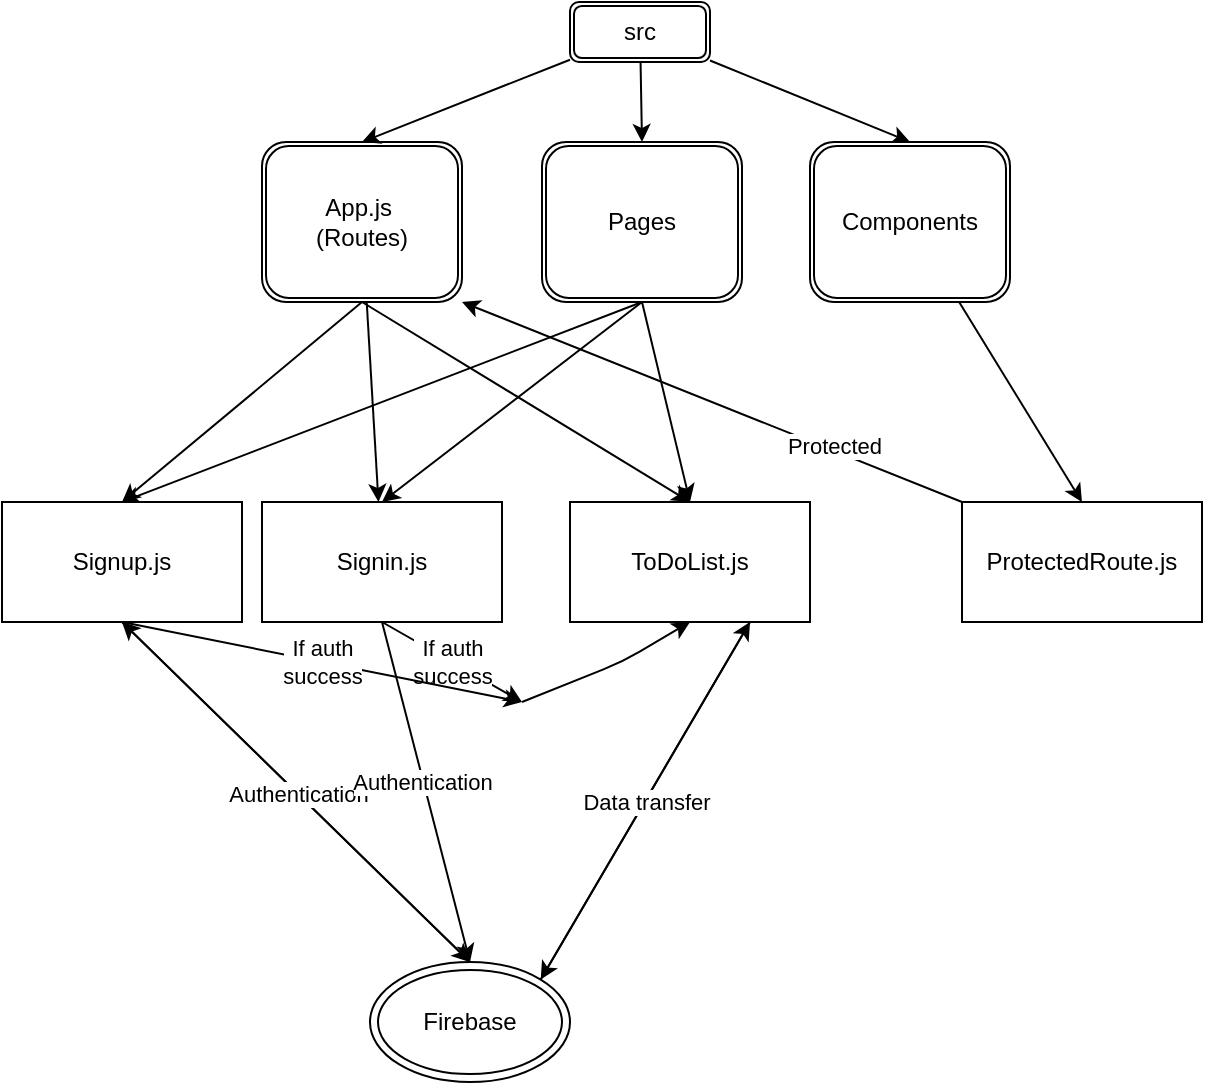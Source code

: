 <mxfile>
    <diagram id="z_6MpknLyaT0Hq3wjSqD" name="Code overview">
        <mxGraphModel dx="726" dy="490" grid="1" gridSize="10" guides="1" tooltips="1" connect="1" arrows="1" fold="1" page="1" pageScale="1" pageWidth="827" pageHeight="1169" math="0" shadow="0">
            <root>
                <mxCell id="0"/>
                <mxCell id="1" parent="0"/>
                <mxCell id="17" style="edgeStyle=none;html=1;entryX=0.5;entryY=0;entryDx=0;entryDy=0;exitX=0.5;exitY=1;exitDx=0;exitDy=0;" parent="1" source="8" target="15" edge="1">
                    <mxGeometry relative="1" as="geometry"/>
                </mxCell>
                <mxCell id="27" style="edgeStyle=none;html=1;" parent="1" source="8" target="18" edge="1">
                    <mxGeometry relative="1" as="geometry"/>
                </mxCell>
                <mxCell id="34" style="edgeStyle=none;html=1;entryX=0.5;entryY=0;entryDx=0;entryDy=0;exitX=0.5;exitY=1;exitDx=0;exitDy=0;" parent="1" source="8" target="31" edge="1">
                    <mxGeometry relative="1" as="geometry">
                        <mxPoint x="250" y="220" as="sourcePoint"/>
                    </mxGeometry>
                </mxCell>
                <mxCell id="8" value="App.js&amp;nbsp;&lt;br&gt;(Routes)" style="shape=ext;double=1;rounded=1;whiteSpace=wrap;html=1;" parent="1" vertex="1">
                    <mxGeometry x="250" y="130" width="100" height="80" as="geometry"/>
                </mxCell>
                <mxCell id="28" style="edgeStyle=none;html=1;entryX=0.5;entryY=0;entryDx=0;entryDy=0;" parent="1" source="11" target="12" edge="1">
                    <mxGeometry relative="1" as="geometry"/>
                </mxCell>
                <mxCell id="29" style="edgeStyle=none;html=1;entryX=0.5;entryY=0;entryDx=0;entryDy=0;" parent="1" source="11" target="13" edge="1">
                    <mxGeometry relative="1" as="geometry"/>
                </mxCell>
                <mxCell id="30" style="edgeStyle=none;html=1;entryX=0.5;entryY=0;entryDx=0;entryDy=0;" parent="1" source="11" target="8" edge="1">
                    <mxGeometry relative="1" as="geometry"/>
                </mxCell>
                <mxCell id="11" value="src" style="shape=ext;double=1;rounded=1;whiteSpace=wrap;html=1;" parent="1" vertex="1">
                    <mxGeometry x="404" y="60" width="70" height="30" as="geometry"/>
                </mxCell>
                <mxCell id="16" style="edgeStyle=none;html=1;entryX=0.5;entryY=0;entryDx=0;entryDy=0;exitX=0.5;exitY=1;exitDx=0;exitDy=0;" parent="1" source="12" target="15" edge="1">
                    <mxGeometry relative="1" as="geometry"/>
                </mxCell>
                <mxCell id="32" style="edgeStyle=none;html=1;entryX=0.5;entryY=0;entryDx=0;entryDy=0;exitX=0.5;exitY=1;exitDx=0;exitDy=0;" parent="1" source="12" target="18" edge="1">
                    <mxGeometry relative="1" as="geometry">
                        <mxPoint x="390" y="210" as="sourcePoint"/>
                    </mxGeometry>
                </mxCell>
                <mxCell id="33" style="edgeStyle=none;html=1;entryX=0.5;entryY=0;entryDx=0;entryDy=0;exitX=0.5;exitY=1;exitDx=0;exitDy=0;" parent="1" source="12" target="31" edge="1">
                    <mxGeometry relative="1" as="geometry">
                        <mxPoint x="440" y="210" as="sourcePoint"/>
                    </mxGeometry>
                </mxCell>
                <mxCell id="12" value="Pages" style="shape=ext;double=1;rounded=1;whiteSpace=wrap;html=1;" parent="1" vertex="1">
                    <mxGeometry x="390" y="130" width="100" height="80" as="geometry"/>
                </mxCell>
                <mxCell id="19" style="edgeStyle=none;html=1;entryX=0.5;entryY=0;entryDx=0;entryDy=0;" parent="1" source="13" target="20" edge="1">
                    <mxGeometry relative="1" as="geometry">
                        <mxPoint x="574" y="250" as="targetPoint"/>
                    </mxGeometry>
                </mxCell>
                <mxCell id="13" value="Components" style="shape=ext;double=1;rounded=1;whiteSpace=wrap;html=1;" parent="1" vertex="1">
                    <mxGeometry x="524" y="130" width="100" height="80" as="geometry"/>
                </mxCell>
                <mxCell id="15" value="ToDoList.js" style="rounded=0;whiteSpace=wrap;html=1;" parent="1" vertex="1">
                    <mxGeometry x="404" y="310" width="120" height="60" as="geometry"/>
                </mxCell>
                <mxCell id="18" value="Signin.js" style="rounded=0;whiteSpace=wrap;html=1;" parent="1" vertex="1">
                    <mxGeometry x="250" y="310" width="120" height="60" as="geometry"/>
                </mxCell>
                <mxCell id="20" value="ProtectedRoute.js" style="rounded=0;whiteSpace=wrap;html=1;" parent="1" vertex="1">
                    <mxGeometry x="600" y="310" width="120" height="60" as="geometry"/>
                </mxCell>
                <mxCell id="25" value="Protected" style="endArrow=classic;html=1;exitX=0;exitY=0;exitDx=0;exitDy=0;entryX=1;entryY=1;entryDx=0;entryDy=0;" parent="1" source="20" target="8" edge="1">
                    <mxGeometry x="-0.485" y="-2" relative="1" as="geometry">
                        <mxPoint x="440" y="250" as="sourcePoint"/>
                        <mxPoint x="360" y="210" as="targetPoint"/>
                        <mxPoint as="offset"/>
                    </mxGeometry>
                </mxCell>
                <mxCell id="31" value="Signup.js" style="rounded=0;whiteSpace=wrap;html=1;" parent="1" vertex="1">
                    <mxGeometry x="120" y="310" width="120" height="60" as="geometry"/>
                </mxCell>
                <mxCell id="41" value="" style="endArrow=classic;html=1;exitX=0.5;exitY=1;exitDx=0;exitDy=0;" parent="1" source="18" edge="1">
                    <mxGeometry relative="1" as="geometry">
                        <mxPoint x="420" y="330" as="sourcePoint"/>
                        <mxPoint x="380" y="410" as="targetPoint"/>
                    </mxGeometry>
                </mxCell>
                <mxCell id="42" value="If auth &lt;br&gt;success" style="edgeLabel;resizable=0;html=1;align=center;verticalAlign=middle;" parent="41" connectable="0" vertex="1">
                    <mxGeometry relative="1" as="geometry"/>
                </mxCell>
                <mxCell id="43" value="" style="endArrow=classic;html=1;exitX=0.5;exitY=1;exitDx=0;exitDy=0;" parent="1" source="31" edge="1">
                    <mxGeometry relative="1" as="geometry">
                        <mxPoint x="320" y="380" as="sourcePoint"/>
                        <mxPoint x="380" y="410" as="targetPoint"/>
                        <Array as="points"/>
                    </mxGeometry>
                </mxCell>
                <mxCell id="44" value="If auth &lt;br&gt;success" style="edgeLabel;resizable=0;html=1;align=center;verticalAlign=middle;" parent="43" connectable="0" vertex="1">
                    <mxGeometry relative="1" as="geometry"/>
                </mxCell>
                <mxCell id="45" value="" style="endArrow=classic;html=1;entryX=0.5;entryY=1;entryDx=0;entryDy=0;" parent="1" target="15" edge="1">
                    <mxGeometry width="50" height="50" relative="1" as="geometry">
                        <mxPoint x="380" y="410" as="sourcePoint"/>
                        <mxPoint x="420" y="380" as="targetPoint"/>
                        <Array as="points">
                            <mxPoint x="430" y="390"/>
                        </Array>
                    </mxGeometry>
                </mxCell>
                <mxCell id="WzbnAIuAyHkCqOp94lM7-45" value="Firebase" style="ellipse;shape=doubleEllipse;whiteSpace=wrap;html=1;" parent="1" vertex="1">
                    <mxGeometry x="304" y="540" width="100" height="60" as="geometry"/>
                </mxCell>
                <mxCell id="WzbnAIuAyHkCqOp94lM7-55" value="" style="endArrow=classic;html=1;exitX=0.5;exitY=0;exitDx=0;exitDy=0;" parent="1" source="WzbnAIuAyHkCqOp94lM7-45" edge="1">
                    <mxGeometry relative="1" as="geometry">
                        <mxPoint x="350" y="540" as="sourcePoint"/>
                        <mxPoint x="180" y="370" as="targetPoint"/>
                    </mxGeometry>
                </mxCell>
                <mxCell id="WzbnAIuAyHkCqOp94lM7-57" value="Authentication" style="endArrow=classic;html=1;entryX=0.5;entryY=0;entryDx=0;entryDy=0;" parent="1" target="WzbnAIuAyHkCqOp94lM7-45" edge="1">
                    <mxGeometry x="0.008" relative="1" as="geometry">
                        <mxPoint x="180" y="370" as="sourcePoint"/>
                        <mxPoint x="340" y="540" as="targetPoint"/>
                        <mxPoint as="offset"/>
                    </mxGeometry>
                </mxCell>
                <mxCell id="WzbnAIuAyHkCqOp94lM7-58" value="Authentication" style="endArrow=classic;html=1;entryX=0.5;entryY=0;entryDx=0;entryDy=0;exitX=0.5;exitY=1;exitDx=0;exitDy=0;" parent="1" source="18" target="WzbnAIuAyHkCqOp94lM7-45" edge="1">
                    <mxGeometry x="-0.061" y="-1" relative="1" as="geometry">
                        <mxPoint x="280" y="360" as="sourcePoint"/>
                        <mxPoint x="418.645" y="538.787" as="targetPoint"/>
                        <mxPoint as="offset"/>
                    </mxGeometry>
                </mxCell>
                <mxCell id="49" value="" style="endArrow=classic;html=1;entryX=1;entryY=0;entryDx=0;entryDy=0;exitX=0.75;exitY=1;exitDx=0;exitDy=0;" edge="1" parent="1" source="15" target="WzbnAIuAyHkCqOp94lM7-45">
                    <mxGeometry relative="1" as="geometry">
                        <mxPoint x="460" y="370" as="sourcePoint"/>
                        <mxPoint x="520" y="400" as="targetPoint"/>
                    </mxGeometry>
                </mxCell>
                <mxCell id="52" value="" style="endArrow=classic;html=1;entryX=0.75;entryY=1;entryDx=0;entryDy=0;exitX=1;exitY=0;exitDx=0;exitDy=0;" edge="1" parent="1" source="WzbnAIuAyHkCqOp94lM7-45" target="15">
                    <mxGeometry relative="1" as="geometry">
                        <mxPoint x="360" y="460" as="sourcePoint"/>
                        <mxPoint x="460" y="460" as="targetPoint"/>
                    </mxGeometry>
                </mxCell>
                <mxCell id="53" value="Data transfer" style="edgeLabel;resizable=0;html=1;align=center;verticalAlign=middle;" connectable="0" vertex="1" parent="52">
                    <mxGeometry relative="1" as="geometry"/>
                </mxCell>
            </root>
        </mxGraphModel>
    </diagram>
    <diagram id="1523HdDUTPHat8603_MN" name="Page-2">
        <mxGraphModel dx="762" dy="514" grid="1" gridSize="10" guides="1" tooltips="1" connect="1" arrows="1" fold="1" page="1" pageScale="1" pageWidth="827" pageHeight="1169" math="0" shadow="0">
            <root>
                <mxCell id="0"/>
                <mxCell id="1" parent="0"/>
            </root>
        </mxGraphModel>
    </diagram>
</mxfile>